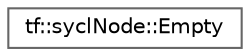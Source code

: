 digraph "类继承关系图"
{
 // LATEX_PDF_SIZE
  bgcolor="transparent";
  edge [fontname=Helvetica,fontsize=10,labelfontname=Helvetica,labelfontsize=10];
  node [fontname=Helvetica,fontsize=10,shape=box,height=0.2,width=0.4];
  rankdir="LR";
  Node0 [id="Node000000",label="tf::syclNode::Empty",height=0.2,width=0.4,color="grey40", fillcolor="white", style="filled",URL="$structtf_1_1sycl_node_1_1_empty.html",tooltip=" "];
}
